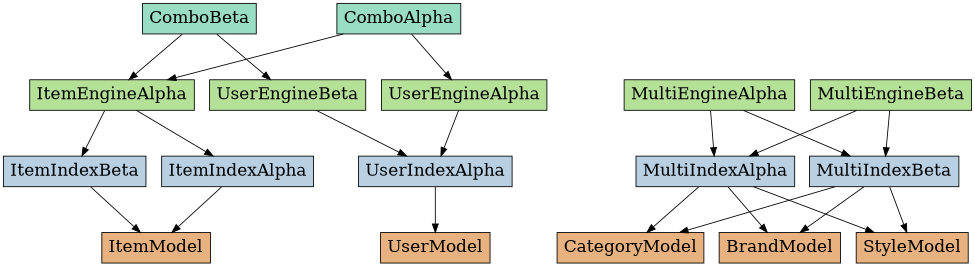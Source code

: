 digraph G {
  ranksep=.75; size = "6.5,20.5";
  node [shape=box fontsize=20]
  
  {
    node [fillcolor="#E7B27F" style=filled]
    
    ItemModel
    UserModel
    CategoryModel
    BrandModel
    StyleModel
  }

  {
    node [fillcolor="#B9D0E3" style=filled]
    
    ItemIndexAlpha
    ItemIndexBeta
    UserIndexAlpha
    MultiIndexAlpha
    MultiIndexBeta
  }

  {
    node [fillcolor="#B5E098" style=filled]
    
    ItemEngineAlpha
    UserEngineAlpha
    UserEngineBeta
    MultiEngineAlpha
    MultiEngineBeta
  }

  {
    node [fillcolor="#99DDC4" style=filled]

    ComboAlpha
    ComboBeta
  }

  {rank=same; ItemModel; UserModel; CategoryModel; BrandModel; }
  {rank=same; ItemIndexAlpha; ItemIndexBeta; MultiIndexAlpha; }
  {rank=same; ItemEngineAlpha; UserEngineAlpha; UserEngineBeta; MultiEngineAlpha; MultiEngineBeta; }
  {rank=same; ComboAlpha; ComboBeta; }


  ItemIndexAlpha -> ItemModel
  ItemIndexBeta -> ItemModel
  ItemEngineAlpha -> ItemIndexAlpha
  ItemEngineAlpha -> ItemIndexBeta

  UserIndexAlpha -> UserModel
  UserEngineAlpha -> UserIndexAlpha
  UserEngineBeta-> UserIndexAlpha
  
  MultiIndexAlpha -> CategoryModel
  MultiIndexAlpha -> BrandModel
  MultiIndexAlpha -> StyleModel
  MultiIndexBeta -> CategoryModel
  MultiIndexBeta -> BrandModel
  MultiIndexBeta -> StyleModel
  MultiEngineAlpha -> MultiIndexAlpha
  MultiEngineAlpha -> MultiIndexBeta
  MultiEngineBeta -> MultiIndexAlpha
  MultiEngineBeta -> MultiIndexBeta

  ComboAlpha -> UserEngineAlpha
  ComboAlpha -> ItemEngineAlpha
  ComboBeta -> UserEngineBeta
  ComboBeta -> ItemEngineAlpha
}